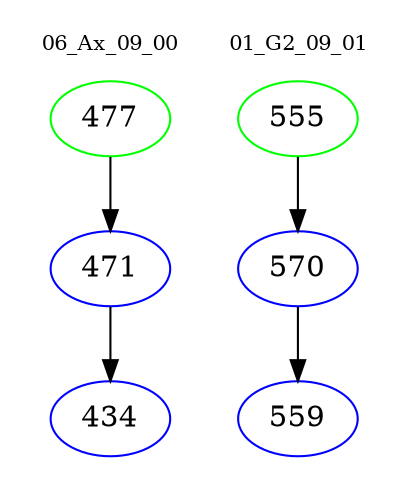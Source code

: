 digraph{
subgraph cluster_0 {
color = white
label = "06_Ax_09_00";
fontsize=10;
T0_477 [label="477", color="green"]
T0_477 -> T0_471 [color="black"]
T0_471 [label="471", color="blue"]
T0_471 -> T0_434 [color="black"]
T0_434 [label="434", color="blue"]
}
subgraph cluster_1 {
color = white
label = "01_G2_09_01";
fontsize=10;
T1_555 [label="555", color="green"]
T1_555 -> T1_570 [color="black"]
T1_570 [label="570", color="blue"]
T1_570 -> T1_559 [color="black"]
T1_559 [label="559", color="blue"]
}
}
